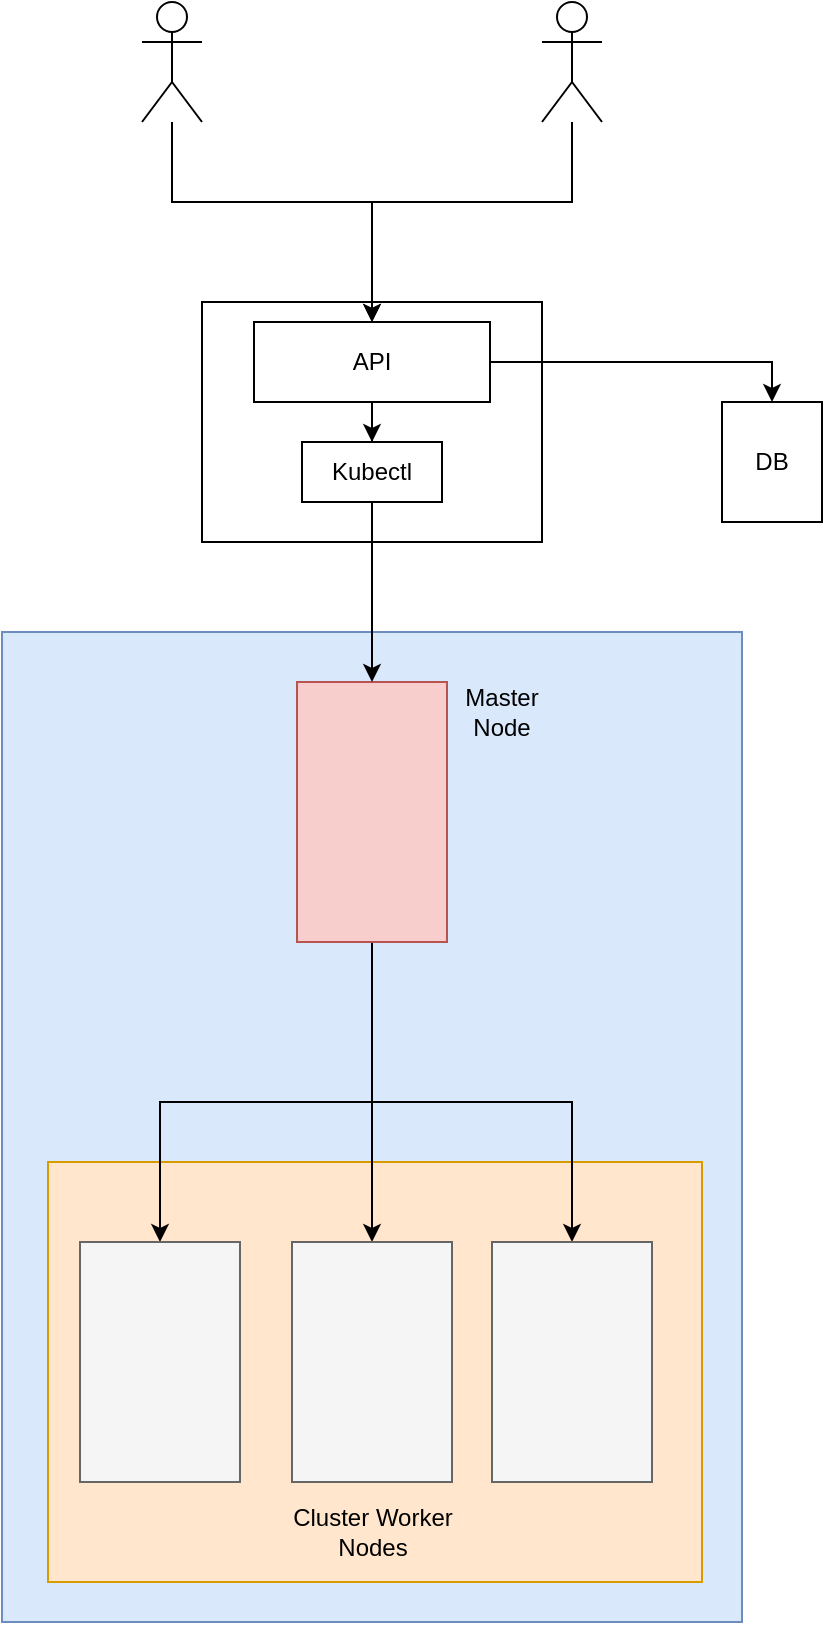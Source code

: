 <mxfile version="26.2.2">
  <diagram name="Page-1" id="0_MhAKUIGFMiqFE8_MZg">
    <mxGraphModel dx="1723" dy="1001" grid="1" gridSize="10" guides="1" tooltips="1" connect="1" arrows="1" fold="1" page="1" pageScale="1" pageWidth="827" pageHeight="1169" math="0" shadow="0">
      <root>
        <mxCell id="0" />
        <mxCell id="1" parent="0" />
        <mxCell id="Qdy2ovpCAplX7VyIytZM-25" value="" style="rounded=0;whiteSpace=wrap;html=1;fillColor=#dae8fc;strokeColor=#6c8ebf;" vertex="1" parent="1">
          <mxGeometry x="230" y="465" width="370" height="495" as="geometry" />
        </mxCell>
        <mxCell id="Qdy2ovpCAplX7VyIytZM-27" value="" style="rounded=0;whiteSpace=wrap;html=1;fillColor=#ffe6cc;strokeColor=#d79b00;" vertex="1" parent="1">
          <mxGeometry x="253" y="730" width="327" height="210" as="geometry" />
        </mxCell>
        <mxCell id="Qdy2ovpCAplX7VyIytZM-12" value="" style="rounded=0;whiteSpace=wrap;html=1;" vertex="1" parent="1">
          <mxGeometry x="330" y="300" width="170" height="120" as="geometry" />
        </mxCell>
        <mxCell id="Qdy2ovpCAplX7VyIytZM-16" style="edgeStyle=orthogonalEdgeStyle;rounded=0;orthogonalLoop=1;jettySize=auto;html=1;entryX=0.5;entryY=0;entryDx=0;entryDy=0;" edge="1" parent="1" source="Qdy2ovpCAplX7VyIytZM-1" target="Qdy2ovpCAplX7VyIytZM-13">
          <mxGeometry relative="1" as="geometry" />
        </mxCell>
        <mxCell id="Qdy2ovpCAplX7VyIytZM-29" style="edgeStyle=orthogonalEdgeStyle;rounded=0;orthogonalLoop=1;jettySize=auto;html=1;entryX=0.5;entryY=0;entryDx=0;entryDy=0;" edge="1" parent="1" source="Qdy2ovpCAplX7VyIytZM-1" target="Qdy2ovpCAplX7VyIytZM-28">
          <mxGeometry relative="1" as="geometry" />
        </mxCell>
        <mxCell id="Qdy2ovpCAplX7VyIytZM-1" value="API" style="rounded=0;whiteSpace=wrap;html=1;" vertex="1" parent="1">
          <mxGeometry x="356" y="310" width="118" height="40" as="geometry" />
        </mxCell>
        <mxCell id="Qdy2ovpCAplX7VyIytZM-18" style="edgeStyle=orthogonalEdgeStyle;rounded=0;orthogonalLoop=1;jettySize=auto;html=1;entryX=0.5;entryY=0;entryDx=0;entryDy=0;" edge="1" parent="1" source="Qdy2ovpCAplX7VyIytZM-2" target="Qdy2ovpCAplX7VyIytZM-5">
          <mxGeometry relative="1" as="geometry">
            <Array as="points">
              <mxPoint x="415" y="700" />
              <mxPoint x="309" y="700" />
            </Array>
          </mxGeometry>
        </mxCell>
        <mxCell id="Qdy2ovpCAplX7VyIytZM-21" style="edgeStyle=orthogonalEdgeStyle;rounded=0;orthogonalLoop=1;jettySize=auto;html=1;entryX=0.5;entryY=0;entryDx=0;entryDy=0;" edge="1" parent="1" source="Qdy2ovpCAplX7VyIytZM-2" target="Qdy2ovpCAplX7VyIytZM-6">
          <mxGeometry relative="1" as="geometry">
            <Array as="points">
              <mxPoint x="415" y="770" />
            </Array>
          </mxGeometry>
        </mxCell>
        <mxCell id="Qdy2ovpCAplX7VyIytZM-22" style="edgeStyle=orthogonalEdgeStyle;rounded=0;orthogonalLoop=1;jettySize=auto;html=1;entryX=0.5;entryY=0;entryDx=0;entryDy=0;" edge="1" parent="1" source="Qdy2ovpCAplX7VyIytZM-2" target="Qdy2ovpCAplX7VyIytZM-11">
          <mxGeometry relative="1" as="geometry">
            <Array as="points">
              <mxPoint x="415" y="700" />
              <mxPoint x="515" y="700" />
            </Array>
          </mxGeometry>
        </mxCell>
        <mxCell id="Qdy2ovpCAplX7VyIytZM-2" value="" style="rounded=0;whiteSpace=wrap;html=1;fillColor=#f8cecc;strokeColor=#b85450;" vertex="1" parent="1">
          <mxGeometry x="377.5" y="490" width="75" height="130" as="geometry" />
        </mxCell>
        <mxCell id="Qdy2ovpCAplX7VyIytZM-14" style="edgeStyle=orthogonalEdgeStyle;rounded=0;orthogonalLoop=1;jettySize=auto;html=1;entryX=0.5;entryY=0;entryDx=0;entryDy=0;" edge="1" parent="1" source="Qdy2ovpCAplX7VyIytZM-3" target="Qdy2ovpCAplX7VyIytZM-1">
          <mxGeometry relative="1" as="geometry">
            <Array as="points">
              <mxPoint x="515" y="250" />
              <mxPoint x="415" y="250" />
            </Array>
          </mxGeometry>
        </mxCell>
        <mxCell id="Qdy2ovpCAplX7VyIytZM-3" value="" style="shape=umlActor;verticalLabelPosition=bottom;verticalAlign=top;html=1;outlineConnect=0;" vertex="1" parent="1">
          <mxGeometry x="500" y="150" width="30" height="60" as="geometry" />
        </mxCell>
        <mxCell id="Qdy2ovpCAplX7VyIytZM-15" style="edgeStyle=orthogonalEdgeStyle;rounded=0;orthogonalLoop=1;jettySize=auto;html=1;entryX=0.5;entryY=0;entryDx=0;entryDy=0;" edge="1" parent="1" source="Qdy2ovpCAplX7VyIytZM-4" target="Qdy2ovpCAplX7VyIytZM-1">
          <mxGeometry relative="1" as="geometry">
            <Array as="points">
              <mxPoint x="315" y="250" />
              <mxPoint x="415" y="250" />
            </Array>
          </mxGeometry>
        </mxCell>
        <mxCell id="Qdy2ovpCAplX7VyIytZM-4" value="" style="shape=umlActor;verticalLabelPosition=bottom;verticalAlign=top;html=1;outlineConnect=0;" vertex="1" parent="1">
          <mxGeometry x="300" y="150" width="30" height="60" as="geometry" />
        </mxCell>
        <mxCell id="Qdy2ovpCAplX7VyIytZM-5" value="" style="rounded=0;whiteSpace=wrap;html=1;fillColor=#f5f5f5;strokeColor=#666666;fontColor=#333333;" vertex="1" parent="1">
          <mxGeometry x="269" y="770" width="80" height="120" as="geometry" />
        </mxCell>
        <mxCell id="Qdy2ovpCAplX7VyIytZM-6" value="" style="rounded=0;whiteSpace=wrap;html=1;fillColor=#f5f5f5;strokeColor=#666666;fontColor=#333333;" vertex="1" parent="1">
          <mxGeometry x="375" y="770" width="80" height="120" as="geometry" />
        </mxCell>
        <mxCell id="Qdy2ovpCAplX7VyIytZM-11" value="" style="rounded=0;whiteSpace=wrap;html=1;fillColor=#f5f5f5;strokeColor=#666666;fontColor=#333333;" vertex="1" parent="1">
          <mxGeometry x="475" y="770" width="80" height="120" as="geometry" />
        </mxCell>
        <mxCell id="Qdy2ovpCAplX7VyIytZM-17" style="edgeStyle=orthogonalEdgeStyle;rounded=0;orthogonalLoop=1;jettySize=auto;html=1;entryX=0.5;entryY=0;entryDx=0;entryDy=0;" edge="1" parent="1" source="Qdy2ovpCAplX7VyIytZM-13" target="Qdy2ovpCAplX7VyIytZM-2">
          <mxGeometry relative="1" as="geometry" />
        </mxCell>
        <mxCell id="Qdy2ovpCAplX7VyIytZM-13" value="Kubectl" style="rounded=0;whiteSpace=wrap;html=1;" vertex="1" parent="1">
          <mxGeometry x="380" y="370" width="70" height="30" as="geometry" />
        </mxCell>
        <mxCell id="Qdy2ovpCAplX7VyIytZM-23" value="Master&lt;div&gt;Node&lt;/div&gt;" style="text;html=1;align=center;verticalAlign=middle;whiteSpace=wrap;rounded=0;" vertex="1" parent="1">
          <mxGeometry x="450" y="490" width="60" height="30" as="geometry" />
        </mxCell>
        <mxCell id="Qdy2ovpCAplX7VyIytZM-24" value="Cluster Worker Nodes" style="text;html=1;align=center;verticalAlign=middle;whiteSpace=wrap;rounded=0;" vertex="1" parent="1">
          <mxGeometry x="372.5" y="900" width="85" height="30" as="geometry" />
        </mxCell>
        <mxCell id="Qdy2ovpCAplX7VyIytZM-28" value="DB" style="rounded=0;whiteSpace=wrap;html=1;" vertex="1" parent="1">
          <mxGeometry x="590" y="350" width="50" height="60" as="geometry" />
        </mxCell>
      </root>
    </mxGraphModel>
  </diagram>
</mxfile>
